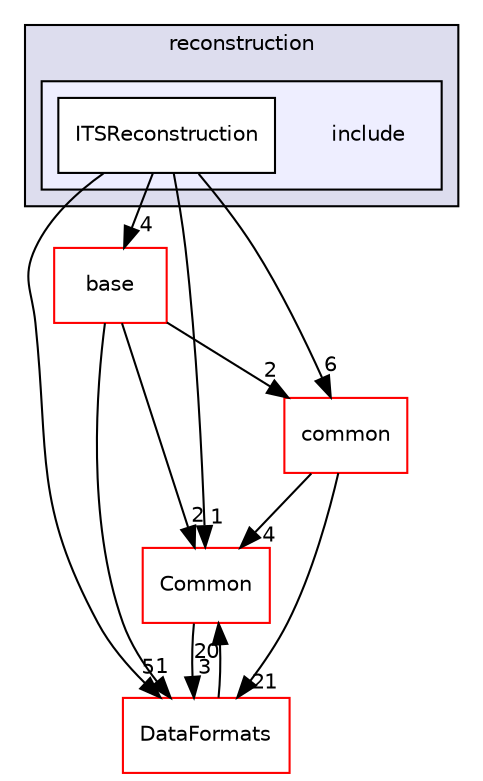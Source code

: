 digraph "/home/travis/build/AliceO2Group/AliceO2/Detectors/ITSMFT/ITS/reconstruction/include" {
  bgcolor=transparent;
  compound=true
  node [ fontsize="10", fontname="Helvetica"];
  edge [ labelfontsize="10", labelfontname="Helvetica"];
  subgraph clusterdir_5125ceb2b58f632ed0a3019fe2d5cbbc {
    graph [ bgcolor="#ddddee", pencolor="black", label="reconstruction" fontname="Helvetica", fontsize="10", URL="dir_5125ceb2b58f632ed0a3019fe2d5cbbc.html"]
  subgraph clusterdir_a7418508cffd1c8afbbd736339058404 {
    graph [ bgcolor="#eeeeff", pencolor="black", label="" URL="dir_a7418508cffd1c8afbbd736339058404.html"];
    dir_a7418508cffd1c8afbbd736339058404 [shape=plaintext label="include"];
    dir_b15c23a2d1afdaa7d6916e7a87292e69 [shape=box label="ITSReconstruction" color="black" fillcolor="white" style="filled" URL="dir_b15c23a2d1afdaa7d6916e7a87292e69.html"];
  }
  }
  dir_eedff867f3c4e67d20b227cb6e0f96ab [shape=box label="base" color="red" URL="dir_eedff867f3c4e67d20b227cb6e0f96ab.html"];
  dir_4ab6b4cc6a7edbff49100e9123df213f [shape=box label="Common" color="red" URL="dir_4ab6b4cc6a7edbff49100e9123df213f.html"];
  dir_85bf31a2e8d306e7598ffcb73f8df6bf [shape=box label="common" color="red" URL="dir_85bf31a2e8d306e7598ffcb73f8df6bf.html"];
  dir_2171f7ec022c5423887b07c69b2f5b48 [shape=box label="DataFormats" color="red" URL="dir_2171f7ec022c5423887b07c69b2f5b48.html"];
  dir_eedff867f3c4e67d20b227cb6e0f96ab->dir_4ab6b4cc6a7edbff49100e9123df213f [headlabel="2", labeldistance=1.5 headhref="dir_000269_000016.html"];
  dir_eedff867f3c4e67d20b227cb6e0f96ab->dir_85bf31a2e8d306e7598ffcb73f8df6bf [headlabel="2", labeldistance=1.5 headhref="dir_000269_000221.html"];
  dir_eedff867f3c4e67d20b227cb6e0f96ab->dir_2171f7ec022c5423887b07c69b2f5b48 [headlabel="1", labeldistance=1.5 headhref="dir_000269_000054.html"];
  dir_4ab6b4cc6a7edbff49100e9123df213f->dir_2171f7ec022c5423887b07c69b2f5b48 [headlabel="3", labeldistance=1.5 headhref="dir_000016_000054.html"];
  dir_85bf31a2e8d306e7598ffcb73f8df6bf->dir_4ab6b4cc6a7edbff49100e9123df213f [headlabel="4", labeldistance=1.5 headhref="dir_000221_000016.html"];
  dir_85bf31a2e8d306e7598ffcb73f8df6bf->dir_2171f7ec022c5423887b07c69b2f5b48 [headlabel="21", labeldistance=1.5 headhref="dir_000221_000054.html"];
  dir_b15c23a2d1afdaa7d6916e7a87292e69->dir_eedff867f3c4e67d20b227cb6e0f96ab [headlabel="4", labeldistance=1.5 headhref="dir_000290_000269.html"];
  dir_b15c23a2d1afdaa7d6916e7a87292e69->dir_4ab6b4cc6a7edbff49100e9123df213f [headlabel="1", labeldistance=1.5 headhref="dir_000290_000016.html"];
  dir_b15c23a2d1afdaa7d6916e7a87292e69->dir_85bf31a2e8d306e7598ffcb73f8df6bf [headlabel="6", labeldistance=1.5 headhref="dir_000290_000221.html"];
  dir_b15c23a2d1afdaa7d6916e7a87292e69->dir_2171f7ec022c5423887b07c69b2f5b48 [headlabel="5", labeldistance=1.5 headhref="dir_000290_000054.html"];
  dir_2171f7ec022c5423887b07c69b2f5b48->dir_4ab6b4cc6a7edbff49100e9123df213f [headlabel="20", labeldistance=1.5 headhref="dir_000054_000016.html"];
}
